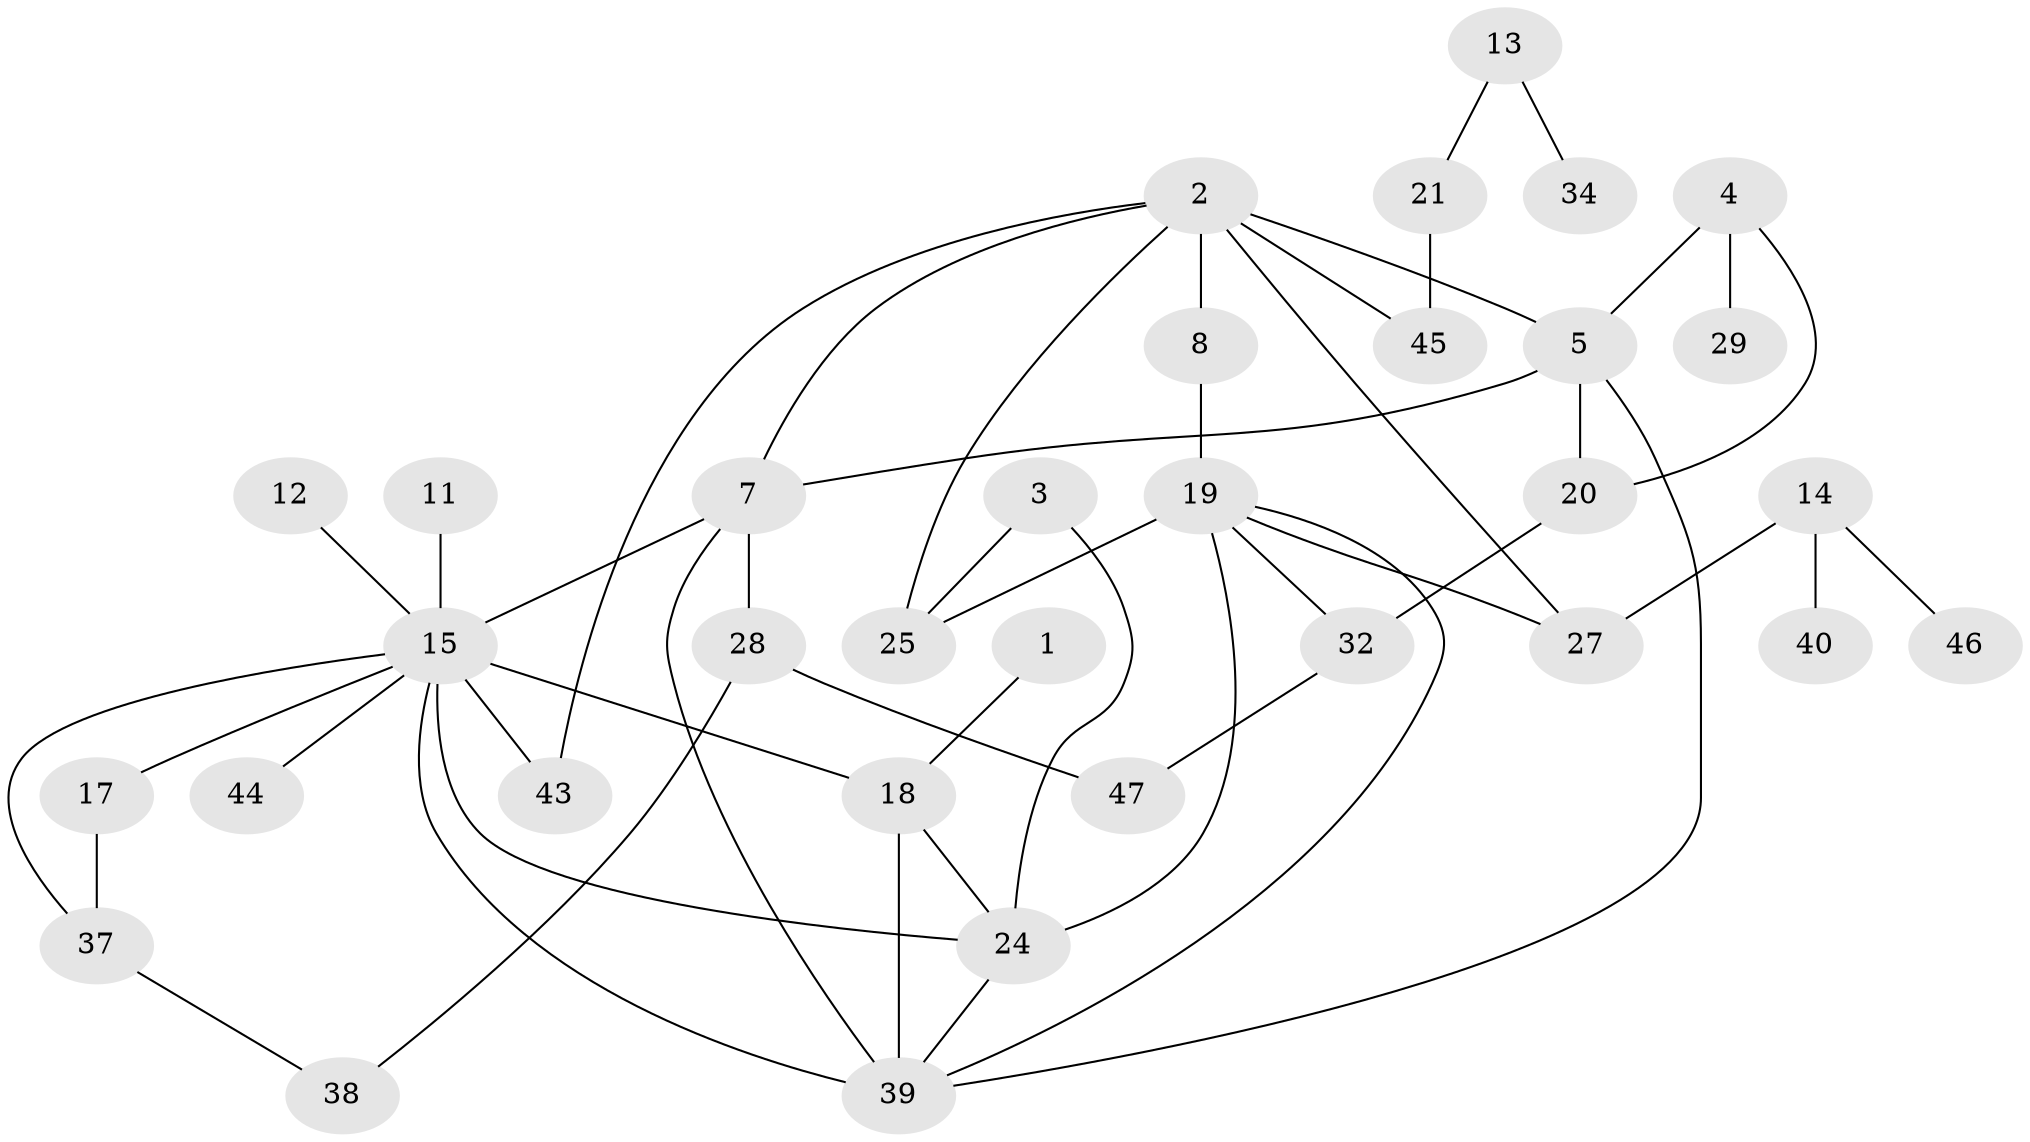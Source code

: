 // original degree distribution, {1: 0.2653061224489796, 3: 0.25510204081632654, 5: 0.05102040816326531, 0: 0.12244897959183673, 2: 0.23469387755102042, 4: 0.07142857142857142}
// Generated by graph-tools (version 1.1) at 2025/48/03/04/25 22:48:29]
// undirected, 33 vertices, 49 edges
graph export_dot {
  node [color=gray90,style=filled];
  1;
  2;
  3;
  4;
  5;
  7;
  8;
  11;
  12;
  13;
  14;
  15;
  17;
  18;
  19;
  20;
  21;
  24;
  25;
  27;
  28;
  29;
  32;
  34;
  37;
  38;
  39;
  40;
  43;
  44;
  45;
  46;
  47;
  1 -- 18 [weight=1.0];
  2 -- 5 [weight=1.0];
  2 -- 7 [weight=1.0];
  2 -- 8 [weight=1.0];
  2 -- 25 [weight=1.0];
  2 -- 27 [weight=1.0];
  2 -- 43 [weight=1.0];
  2 -- 45 [weight=1.0];
  3 -- 24 [weight=1.0];
  3 -- 25 [weight=1.0];
  4 -- 5 [weight=1.0];
  4 -- 20 [weight=1.0];
  4 -- 29 [weight=2.0];
  5 -- 7 [weight=1.0];
  5 -- 20 [weight=1.0];
  5 -- 39 [weight=1.0];
  7 -- 15 [weight=1.0];
  7 -- 28 [weight=1.0];
  7 -- 39 [weight=1.0];
  8 -- 19 [weight=1.0];
  11 -- 15 [weight=1.0];
  12 -- 15 [weight=1.0];
  13 -- 21 [weight=1.0];
  13 -- 34 [weight=1.0];
  14 -- 27 [weight=1.0];
  14 -- 40 [weight=1.0];
  14 -- 46 [weight=1.0];
  15 -- 17 [weight=1.0];
  15 -- 18 [weight=1.0];
  15 -- 24 [weight=1.0];
  15 -- 37 [weight=1.0];
  15 -- 39 [weight=1.0];
  15 -- 43 [weight=2.0];
  15 -- 44 [weight=1.0];
  17 -- 37 [weight=1.0];
  18 -- 24 [weight=1.0];
  18 -- 39 [weight=2.0];
  19 -- 24 [weight=1.0];
  19 -- 25 [weight=1.0];
  19 -- 27 [weight=1.0];
  19 -- 32 [weight=1.0];
  19 -- 39 [weight=1.0];
  20 -- 32 [weight=1.0];
  21 -- 45 [weight=1.0];
  24 -- 39 [weight=1.0];
  28 -- 38 [weight=1.0];
  28 -- 47 [weight=1.0];
  32 -- 47 [weight=1.0];
  37 -- 38 [weight=1.0];
}
